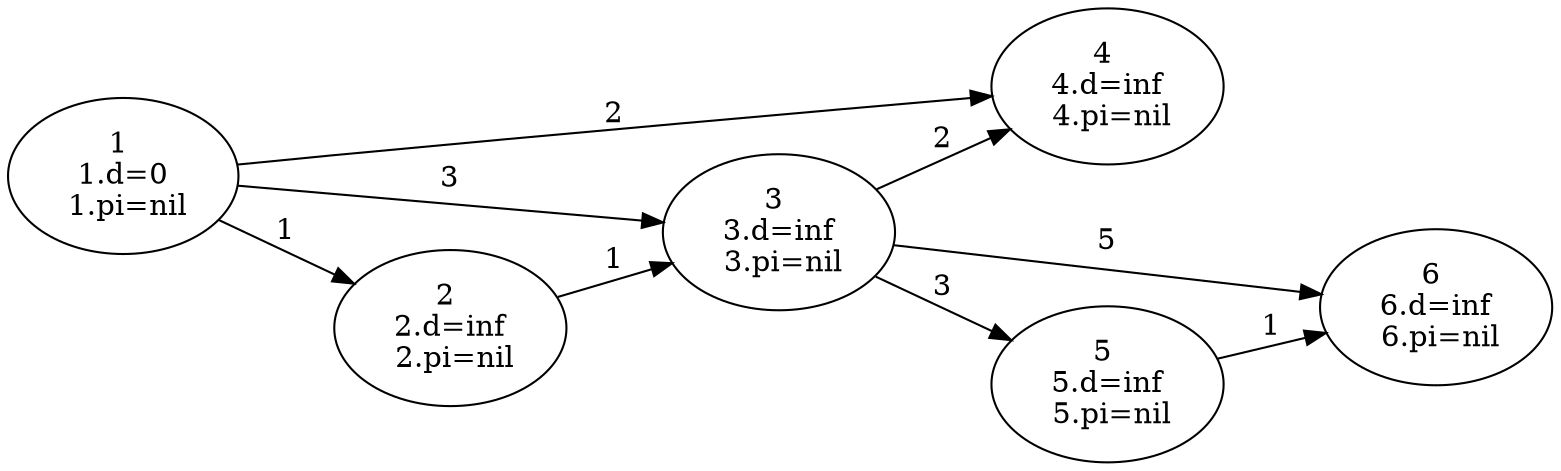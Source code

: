 digraph BST {
rankdir="LR";
"1 \n 1.d=0 \n 1.pi=nil" -> "2 \n 2.d=inf \n 2.pi=nil"[label="1"];
"1 \n 1.d=0 \n 1.pi=nil" -> "3 \n 3.d=inf \n 3.pi=nil"[label="3"];
"1 \n 1.d=0 \n 1.pi=nil" -> "4 \n 4.d=inf \n 4.pi=nil"[label="2"];

"2 \n 2.d=inf \n 2.pi=nil" -> "3 \n 3.d=inf \n 3.pi=nil"[label="1"];

"3 \n 3.d=inf \n 3.pi=nil" -> "4 \n 4.d=inf \n 4.pi=nil"[label="2"];
"3 \n 3.d=inf \n 3.pi=nil" -> "5 \n 5.d=inf \n 5.pi=nil"[label="3"];
"3 \n 3.d=inf \n 3.pi=nil" -> "6 \n 6.d=inf \n 6.pi=nil"[label="5"];

"5 \n 5.d=inf \n 5.pi=nil" -> "6 \n 6.d=inf \n 6.pi=nil"[label="1"];
}
